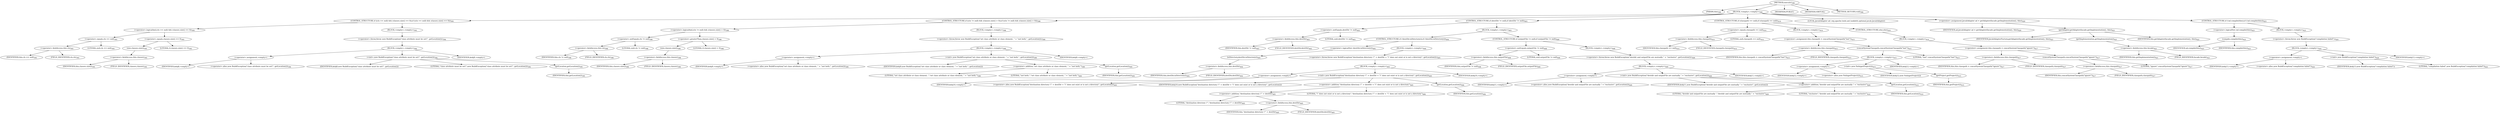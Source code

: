 digraph "execute" {  
"630" [label = <(METHOD,execute)<SUB>390</SUB>> ]
"51" [label = <(PARAM,this)<SUB>390</SUB>> ]
"631" [label = <(BLOCK,&lt;empty&gt;,&lt;empty&gt;)<SUB>390</SUB>> ]
"632" [label = <(CONTROL_STRUCTURE,if ((cls == null) &amp;&amp; (classes.size() == 0)),if ((cls == null) &amp;&amp; (classes.size() == 0)))<SUB>393</SUB>> ]
"633" [label = <(&lt;operator&gt;.logicalAnd,(cls == null) &amp;&amp; (classes.size() == 0))<SUB>393</SUB>> ]
"634" [label = <(&lt;operator&gt;.equals,cls == null)<SUB>393</SUB>> ]
"635" [label = <(&lt;operator&gt;.fieldAccess,this.cls)<SUB>393</SUB>> ]
"636" [label = <(IDENTIFIER,this,cls == null)<SUB>393</SUB>> ]
"637" [label = <(FIELD_IDENTIFIER,cls,cls)<SUB>393</SUB>> ]
"638" [label = <(LITERAL,null,cls == null)<SUB>393</SUB>> ]
"639" [label = <(&lt;operator&gt;.equals,classes.size() == 0)<SUB>393</SUB>> ]
"640" [label = <(size,classes.size())<SUB>393</SUB>> ]
"641" [label = <(&lt;operator&gt;.fieldAccess,this.classes)<SUB>393</SUB>> ]
"642" [label = <(IDENTIFIER,this,classes.size())<SUB>393</SUB>> ]
"643" [label = <(FIELD_IDENTIFIER,classes,classes)<SUB>393</SUB>> ]
"644" [label = <(LITERAL,0,classes.size() == 0)<SUB>393</SUB>> ]
"645" [label = <(BLOCK,&lt;empty&gt;,&lt;empty&gt;)<SUB>393</SUB>> ]
"646" [label = <(&lt;operator&gt;.throw,throw new BuildException(&quot;class attribute must be set!&quot;, getLocation());)<SUB>394</SUB>> ]
"647" [label = <(BLOCK,&lt;empty&gt;,&lt;empty&gt;)<SUB>394</SUB>> ]
"648" [label = <(&lt;operator&gt;.assignment,&lt;empty&gt;)> ]
"649" [label = <(IDENTIFIER,$obj8,&lt;empty&gt;)> ]
"650" [label = <(&lt;operator&gt;.alloc,new BuildException(&quot;class attribute must be set!&quot;, getLocation()))<SUB>394</SUB>> ]
"651" [label = <(&lt;init&gt;,new BuildException(&quot;class attribute must be set!&quot;, getLocation()))<SUB>394</SUB>> ]
"652" [label = <(IDENTIFIER,$obj8,new BuildException(&quot;class attribute must be set!&quot;, getLocation()))> ]
"653" [label = <(LITERAL,&quot;class attribute must be set!&quot;,new BuildException(&quot;class attribute must be set!&quot;, getLocation()))<SUB>394</SUB>> ]
"654" [label = <(getLocation,getLocation())<SUB>395</SUB>> ]
"50" [label = <(IDENTIFIER,this,getLocation())<SUB>395</SUB>> ]
"655" [label = <(IDENTIFIER,$obj8,&lt;empty&gt;)> ]
"656" [label = <(CONTROL_STRUCTURE,if ((cls != null) &amp;&amp; (classes.size() &gt; 0)),if ((cls != null) &amp;&amp; (classes.size() &gt; 0)))<SUB>398</SUB>> ]
"657" [label = <(&lt;operator&gt;.logicalAnd,(cls != null) &amp;&amp; (classes.size() &gt; 0))<SUB>398</SUB>> ]
"658" [label = <(&lt;operator&gt;.notEquals,cls != null)<SUB>398</SUB>> ]
"659" [label = <(&lt;operator&gt;.fieldAccess,this.cls)<SUB>398</SUB>> ]
"660" [label = <(IDENTIFIER,this,cls != null)<SUB>398</SUB>> ]
"661" [label = <(FIELD_IDENTIFIER,cls,cls)<SUB>398</SUB>> ]
"662" [label = <(LITERAL,null,cls != null)<SUB>398</SUB>> ]
"663" [label = <(&lt;operator&gt;.greaterThan,classes.size() &gt; 0)<SUB>398</SUB>> ]
"664" [label = <(size,classes.size())<SUB>398</SUB>> ]
"665" [label = <(&lt;operator&gt;.fieldAccess,this.classes)<SUB>398</SUB>> ]
"666" [label = <(IDENTIFIER,this,classes.size())<SUB>398</SUB>> ]
"667" [label = <(FIELD_IDENTIFIER,classes,classes)<SUB>398</SUB>> ]
"668" [label = <(LITERAL,0,classes.size() &gt; 0)<SUB>398</SUB>> ]
"669" [label = <(BLOCK,&lt;empty&gt;,&lt;empty&gt;)<SUB>398</SUB>> ]
"670" [label = <(&lt;operator&gt;.throw,throw new BuildException(&quot;set class attribute or class element, &quot; + &quot;not both.&quot;, getLocation());)<SUB>399</SUB>> ]
"671" [label = <(BLOCK,&lt;empty&gt;,&lt;empty&gt;)<SUB>399</SUB>> ]
"672" [label = <(&lt;operator&gt;.assignment,&lt;empty&gt;)> ]
"673" [label = <(IDENTIFIER,$obj9,&lt;empty&gt;)> ]
"674" [label = <(&lt;operator&gt;.alloc,new BuildException(&quot;set class attribute or class element, &quot; + &quot;not both.&quot;, getLocation()))<SUB>399</SUB>> ]
"675" [label = <(&lt;init&gt;,new BuildException(&quot;set class attribute or class element, &quot; + &quot;not both.&quot;, getLocation()))<SUB>399</SUB>> ]
"676" [label = <(IDENTIFIER,$obj9,new BuildException(&quot;set class attribute or class element, &quot; + &quot;not both.&quot;, getLocation()))> ]
"677" [label = <(&lt;operator&gt;.addition,&quot;set class attribute or class element, &quot; + &quot;not both.&quot;)<SUB>399</SUB>> ]
"678" [label = <(LITERAL,&quot;set class attribute or class element, &quot;,&quot;set class attribute or class element, &quot; + &quot;not both.&quot;)<SUB>399</SUB>> ]
"679" [label = <(LITERAL,&quot;not both.&quot;,&quot;set class attribute or class element, &quot; + &quot;not both.&quot;)<SUB>400</SUB>> ]
"680" [label = <(getLocation,getLocation())<SUB>400</SUB>> ]
"52" [label = <(IDENTIFIER,this,getLocation())<SUB>400</SUB>> ]
"681" [label = <(IDENTIFIER,$obj9,&lt;empty&gt;)> ]
"682" [label = <(CONTROL_STRUCTURE,if (destDir != null),if (destDir != null))<SUB>403</SUB>> ]
"683" [label = <(&lt;operator&gt;.notEquals,destDir != null)<SUB>403</SUB>> ]
"684" [label = <(&lt;operator&gt;.fieldAccess,this.destDir)<SUB>403</SUB>> ]
"685" [label = <(IDENTIFIER,this,destDir != null)<SUB>403</SUB>> ]
"686" [label = <(FIELD_IDENTIFIER,destDir,destDir)<SUB>403</SUB>> ]
"687" [label = <(LITERAL,null,destDir != null)<SUB>403</SUB>> ]
"688" [label = <(BLOCK,&lt;empty&gt;,&lt;empty&gt;)<SUB>403</SUB>> ]
"689" [label = <(CONTROL_STRUCTURE,if (!destDir.isDirectory()),if (!destDir.isDirectory()))<SUB>404</SUB>> ]
"690" [label = <(&lt;operator&gt;.logicalNot,!destDir.isDirectory())<SUB>404</SUB>> ]
"691" [label = <(isDirectory,destDir.isDirectory())<SUB>404</SUB>> ]
"692" [label = <(&lt;operator&gt;.fieldAccess,this.destDir)<SUB>404</SUB>> ]
"693" [label = <(IDENTIFIER,this,destDir.isDirectory())<SUB>404</SUB>> ]
"694" [label = <(FIELD_IDENTIFIER,destDir,destDir)<SUB>404</SUB>> ]
"695" [label = <(BLOCK,&lt;empty&gt;,&lt;empty&gt;)<SUB>404</SUB>> ]
"696" [label = <(&lt;operator&gt;.throw,throw new BuildException(&quot;destination directory \&quot;&quot; + destDir + &quot;\&quot; does not exist or is not a directory&quot;, getLocation());)<SUB>405</SUB>> ]
"697" [label = <(BLOCK,&lt;empty&gt;,&lt;empty&gt;)<SUB>405</SUB>> ]
"698" [label = <(&lt;operator&gt;.assignment,&lt;empty&gt;)> ]
"699" [label = <(IDENTIFIER,$obj10,&lt;empty&gt;)> ]
"700" [label = <(&lt;operator&gt;.alloc,new BuildException(&quot;destination directory \&quot;&quot; + destDir + &quot;\&quot; does not exist or is not a directory&quot;, getLocation()))<SUB>405</SUB>> ]
"701" [label = <(&lt;init&gt;,new BuildException(&quot;destination directory \&quot;&quot; + destDir + &quot;\&quot; does not exist or is not a directory&quot;, getLocation()))<SUB>405</SUB>> ]
"702" [label = <(IDENTIFIER,$obj10,new BuildException(&quot;destination directory \&quot;&quot; + destDir + &quot;\&quot; does not exist or is not a directory&quot;, getLocation()))> ]
"703" [label = <(&lt;operator&gt;.addition,&quot;destination directory \&quot;&quot; + destDir + &quot;\&quot; does not exist or is not a directory&quot;)<SUB>405</SUB>> ]
"704" [label = <(&lt;operator&gt;.addition,&quot;destination directory \&quot;&quot; + destDir)<SUB>405</SUB>> ]
"705" [label = <(LITERAL,&quot;destination directory \&quot;&quot;,&quot;destination directory \&quot;&quot; + destDir)<SUB>405</SUB>> ]
"706" [label = <(&lt;operator&gt;.fieldAccess,this.destDir)<SUB>405</SUB>> ]
"707" [label = <(IDENTIFIER,this,&quot;destination directory \&quot;&quot; + destDir)<SUB>405</SUB>> ]
"708" [label = <(FIELD_IDENTIFIER,destDir,destDir)<SUB>405</SUB>> ]
"709" [label = <(LITERAL,&quot;\&quot; does not exist or is not a directory&quot;,&quot;destination directory \&quot;&quot; + destDir + &quot;\&quot; does not exist or is not a directory&quot;)<SUB>406</SUB>> ]
"710" [label = <(getLocation,getLocation())<SUB>406</SUB>> ]
"53" [label = <(IDENTIFIER,this,getLocation())<SUB>406</SUB>> ]
"711" [label = <(IDENTIFIER,$obj10,&lt;empty&gt;)> ]
"712" [label = <(CONTROL_STRUCTURE,if (outputFile != null),if (outputFile != null))<SUB>408</SUB>> ]
"713" [label = <(&lt;operator&gt;.notEquals,outputFile != null)<SUB>408</SUB>> ]
"714" [label = <(&lt;operator&gt;.fieldAccess,this.outputFile)<SUB>408</SUB>> ]
"715" [label = <(IDENTIFIER,this,outputFile != null)<SUB>408</SUB>> ]
"716" [label = <(FIELD_IDENTIFIER,outputFile,outputFile)<SUB>408</SUB>> ]
"717" [label = <(LITERAL,null,outputFile != null)<SUB>408</SUB>> ]
"718" [label = <(BLOCK,&lt;empty&gt;,&lt;empty&gt;)<SUB>408</SUB>> ]
"719" [label = <(&lt;operator&gt;.throw,throw new BuildException(&quot;destdir and outputFile are mutually &quot; + &quot;exclusive&quot;, getLocation());)<SUB>409</SUB>> ]
"720" [label = <(BLOCK,&lt;empty&gt;,&lt;empty&gt;)<SUB>409</SUB>> ]
"721" [label = <(&lt;operator&gt;.assignment,&lt;empty&gt;)> ]
"722" [label = <(IDENTIFIER,$obj11,&lt;empty&gt;)> ]
"723" [label = <(&lt;operator&gt;.alloc,new BuildException(&quot;destdir and outputFile are mutually &quot; + &quot;exclusive&quot;, getLocation()))<SUB>409</SUB>> ]
"724" [label = <(&lt;init&gt;,new BuildException(&quot;destdir and outputFile are mutually &quot; + &quot;exclusive&quot;, getLocation()))<SUB>409</SUB>> ]
"725" [label = <(IDENTIFIER,$obj11,new BuildException(&quot;destdir and outputFile are mutually &quot; + &quot;exclusive&quot;, getLocation()))> ]
"726" [label = <(&lt;operator&gt;.addition,&quot;destdir and outputFile are mutually &quot; + &quot;exclusive&quot;)<SUB>409</SUB>> ]
"727" [label = <(LITERAL,&quot;destdir and outputFile are mutually &quot;,&quot;destdir and outputFile are mutually &quot; + &quot;exclusive&quot;)<SUB>409</SUB>> ]
"728" [label = <(LITERAL,&quot;exclusive&quot;,&quot;destdir and outputFile are mutually &quot; + &quot;exclusive&quot;)<SUB>410</SUB>> ]
"729" [label = <(getLocation,getLocation())<SUB>410</SUB>> ]
"54" [label = <(IDENTIFIER,this,getLocation())<SUB>410</SUB>> ]
"730" [label = <(IDENTIFIER,$obj11,&lt;empty&gt;)> ]
"731" [label = <(CONTROL_STRUCTURE,if (classpath == null),if (classpath == null))<SUB>414</SUB>> ]
"732" [label = <(&lt;operator&gt;.equals,classpath == null)<SUB>414</SUB>> ]
"733" [label = <(&lt;operator&gt;.fieldAccess,this.classpath)<SUB>414</SUB>> ]
"734" [label = <(IDENTIFIER,this,classpath == null)<SUB>414</SUB>> ]
"735" [label = <(FIELD_IDENTIFIER,classpath,classpath)<SUB>414</SUB>> ]
"736" [label = <(LITERAL,null,classpath == null)<SUB>414</SUB>> ]
"737" [label = <(BLOCK,&lt;empty&gt;,&lt;empty&gt;)<SUB>414</SUB>> ]
"738" [label = <(&lt;operator&gt;.assignment,this.classpath = concatSystemClasspath(&quot;last&quot;))<SUB>415</SUB>> ]
"739" [label = <(&lt;operator&gt;.fieldAccess,this.classpath)<SUB>415</SUB>> ]
"740" [label = <(IDENTIFIER,this,this.classpath = concatSystemClasspath(&quot;last&quot;))<SUB>415</SUB>> ]
"741" [label = <(FIELD_IDENTIFIER,classpath,classpath)<SUB>415</SUB>> ]
"742" [label = <(concatSystemClasspath,concatSystemClasspath(&quot;last&quot;))<SUB>415</SUB>> ]
"743" [label = <(BLOCK,&lt;empty&gt;,&lt;empty&gt;)<SUB>415</SUB>> ]
"744" [label = <(&lt;operator&gt;.assignment,&lt;empty&gt;)> ]
"745" [label = <(IDENTIFIER,$obj12,&lt;empty&gt;)> ]
"746" [label = <(&lt;operator&gt;.alloc,new Path(getProject()))<SUB>415</SUB>> ]
"747" [label = <(&lt;init&gt;,new Path(getProject()))<SUB>415</SUB>> ]
"748" [label = <(IDENTIFIER,$obj12,new Path(getProject()))> ]
"749" [label = <(getProject,getProject())<SUB>415</SUB>> ]
"55" [label = <(IDENTIFIER,this,getProject())<SUB>415</SUB>> ]
"750" [label = <(IDENTIFIER,$obj12,&lt;empty&gt;)> ]
"751" [label = <(LITERAL,&quot;last&quot;,concatSystemClasspath(&quot;last&quot;))<SUB>415</SUB>> ]
"752" [label = <(CONTROL_STRUCTURE,else,else)<SUB>416</SUB>> ]
"753" [label = <(BLOCK,&lt;empty&gt;,&lt;empty&gt;)<SUB>416</SUB>> ]
"754" [label = <(&lt;operator&gt;.assignment,this.classpath = concatSystemClasspath(&quot;ignore&quot;))<SUB>417</SUB>> ]
"755" [label = <(&lt;operator&gt;.fieldAccess,this.classpath)<SUB>417</SUB>> ]
"756" [label = <(IDENTIFIER,this,this.classpath = concatSystemClasspath(&quot;ignore&quot;))<SUB>417</SUB>> ]
"757" [label = <(FIELD_IDENTIFIER,classpath,classpath)<SUB>417</SUB>> ]
"758" [label = <(concatSystemClasspath,concatSystemClasspath(&quot;ignore&quot;))<SUB>417</SUB>> ]
"759" [label = <(&lt;operator&gt;.fieldAccess,this.classpath)<SUB>417</SUB>> ]
"760" [label = <(IDENTIFIER,this,concatSystemClasspath(&quot;ignore&quot;))<SUB>417</SUB>> ]
"761" [label = <(FIELD_IDENTIFIER,classpath,classpath)<SUB>417</SUB>> ]
"762" [label = <(LITERAL,&quot;ignore&quot;,concatSystemClasspath(&quot;ignore&quot;))<SUB>417</SUB>> ]
"763" [label = <(LOCAL,JavahAdapter ad: org.apache.tools.ant.taskdefs.optional.javah.JavahAdapter)> ]
"764" [label = <(&lt;operator&gt;.assignment,JavahAdapter ad = getAdapter(facade.getImplementation(), this))<SUB>420</SUB>> ]
"765" [label = <(IDENTIFIER,ad,JavahAdapter ad = getAdapter(facade.getImplementation(), this))<SUB>420</SUB>> ]
"766" [label = <(getAdapter,getAdapter(facade.getImplementation(), this))<SUB>421</SUB>> ]
"767" [label = <(IDENTIFIER,JavahAdapterFactory,getAdapter(facade.getImplementation(), this))<SUB>421</SUB>> ]
"768" [label = <(getImplementation,getImplementation())<SUB>421</SUB>> ]
"769" [label = <(&lt;operator&gt;.fieldAccess,this.facade)<SUB>421</SUB>> ]
"770" [label = <(IDENTIFIER,this,getImplementation())<SUB>421</SUB>> ]
"771" [label = <(FIELD_IDENTIFIER,facade,facade)<SUB>421</SUB>> ]
"56" [label = <(IDENTIFIER,this,getAdapter(facade.getImplementation(), this))<SUB>422</SUB>> ]
"772" [label = <(CONTROL_STRUCTURE,if (!ad.compile(this)),if (!ad.compile(this)))<SUB>423</SUB>> ]
"773" [label = <(&lt;operator&gt;.logicalNot,!ad.compile(this))<SUB>423</SUB>> ]
"774" [label = <(compile,compile(this))<SUB>423</SUB>> ]
"775" [label = <(IDENTIFIER,ad,compile(this))<SUB>423</SUB>> ]
"57" [label = <(IDENTIFIER,this,compile(this))<SUB>423</SUB>> ]
"776" [label = <(BLOCK,&lt;empty&gt;,&lt;empty&gt;)<SUB>423</SUB>> ]
"777" [label = <(&lt;operator&gt;.throw,throw new BuildException(&quot;compilation failed&quot;);)<SUB>424</SUB>> ]
"778" [label = <(BLOCK,&lt;empty&gt;,&lt;empty&gt;)<SUB>424</SUB>> ]
"779" [label = <(&lt;operator&gt;.assignment,&lt;empty&gt;)> ]
"780" [label = <(IDENTIFIER,$obj13,&lt;empty&gt;)> ]
"781" [label = <(&lt;operator&gt;.alloc,new BuildException(&quot;compilation failed&quot;))<SUB>424</SUB>> ]
"782" [label = <(&lt;init&gt;,new BuildException(&quot;compilation failed&quot;))<SUB>424</SUB>> ]
"783" [label = <(IDENTIFIER,$obj13,new BuildException(&quot;compilation failed&quot;))> ]
"784" [label = <(LITERAL,&quot;compilation failed&quot;,new BuildException(&quot;compilation failed&quot;))<SUB>424</SUB>> ]
"785" [label = <(IDENTIFIER,$obj13,&lt;empty&gt;)> ]
"786" [label = <(MODIFIER,PUBLIC)> ]
"787" [label = <(MODIFIER,VIRTUAL)> ]
"788" [label = <(METHOD_RETURN,void)<SUB>390</SUB>> ]
  "630" -> "51" 
  "630" -> "631" 
  "630" -> "786" 
  "630" -> "787" 
  "630" -> "788" 
  "631" -> "632" 
  "631" -> "656" 
  "631" -> "682" 
  "631" -> "731" 
  "631" -> "763" 
  "631" -> "764" 
  "631" -> "772" 
  "632" -> "633" 
  "632" -> "645" 
  "633" -> "634" 
  "633" -> "639" 
  "634" -> "635" 
  "634" -> "638" 
  "635" -> "636" 
  "635" -> "637" 
  "639" -> "640" 
  "639" -> "644" 
  "640" -> "641" 
  "641" -> "642" 
  "641" -> "643" 
  "645" -> "646" 
  "646" -> "647" 
  "647" -> "648" 
  "647" -> "651" 
  "647" -> "655" 
  "648" -> "649" 
  "648" -> "650" 
  "651" -> "652" 
  "651" -> "653" 
  "651" -> "654" 
  "654" -> "50" 
  "656" -> "657" 
  "656" -> "669" 
  "657" -> "658" 
  "657" -> "663" 
  "658" -> "659" 
  "658" -> "662" 
  "659" -> "660" 
  "659" -> "661" 
  "663" -> "664" 
  "663" -> "668" 
  "664" -> "665" 
  "665" -> "666" 
  "665" -> "667" 
  "669" -> "670" 
  "670" -> "671" 
  "671" -> "672" 
  "671" -> "675" 
  "671" -> "681" 
  "672" -> "673" 
  "672" -> "674" 
  "675" -> "676" 
  "675" -> "677" 
  "675" -> "680" 
  "677" -> "678" 
  "677" -> "679" 
  "680" -> "52" 
  "682" -> "683" 
  "682" -> "688" 
  "683" -> "684" 
  "683" -> "687" 
  "684" -> "685" 
  "684" -> "686" 
  "688" -> "689" 
  "688" -> "712" 
  "689" -> "690" 
  "689" -> "695" 
  "690" -> "691" 
  "691" -> "692" 
  "692" -> "693" 
  "692" -> "694" 
  "695" -> "696" 
  "696" -> "697" 
  "697" -> "698" 
  "697" -> "701" 
  "697" -> "711" 
  "698" -> "699" 
  "698" -> "700" 
  "701" -> "702" 
  "701" -> "703" 
  "701" -> "710" 
  "703" -> "704" 
  "703" -> "709" 
  "704" -> "705" 
  "704" -> "706" 
  "706" -> "707" 
  "706" -> "708" 
  "710" -> "53" 
  "712" -> "713" 
  "712" -> "718" 
  "713" -> "714" 
  "713" -> "717" 
  "714" -> "715" 
  "714" -> "716" 
  "718" -> "719" 
  "719" -> "720" 
  "720" -> "721" 
  "720" -> "724" 
  "720" -> "730" 
  "721" -> "722" 
  "721" -> "723" 
  "724" -> "725" 
  "724" -> "726" 
  "724" -> "729" 
  "726" -> "727" 
  "726" -> "728" 
  "729" -> "54" 
  "731" -> "732" 
  "731" -> "737" 
  "731" -> "752" 
  "732" -> "733" 
  "732" -> "736" 
  "733" -> "734" 
  "733" -> "735" 
  "737" -> "738" 
  "738" -> "739" 
  "738" -> "742" 
  "739" -> "740" 
  "739" -> "741" 
  "742" -> "743" 
  "742" -> "751" 
  "743" -> "744" 
  "743" -> "747" 
  "743" -> "750" 
  "744" -> "745" 
  "744" -> "746" 
  "747" -> "748" 
  "747" -> "749" 
  "749" -> "55" 
  "752" -> "753" 
  "753" -> "754" 
  "754" -> "755" 
  "754" -> "758" 
  "755" -> "756" 
  "755" -> "757" 
  "758" -> "759" 
  "758" -> "762" 
  "759" -> "760" 
  "759" -> "761" 
  "764" -> "765" 
  "764" -> "766" 
  "766" -> "767" 
  "766" -> "768" 
  "766" -> "56" 
  "768" -> "769" 
  "769" -> "770" 
  "769" -> "771" 
  "772" -> "773" 
  "772" -> "776" 
  "773" -> "774" 
  "774" -> "775" 
  "774" -> "57" 
  "776" -> "777" 
  "777" -> "778" 
  "778" -> "779" 
  "778" -> "782" 
  "778" -> "785" 
  "779" -> "780" 
  "779" -> "781" 
  "782" -> "783" 
  "782" -> "784" 
}
